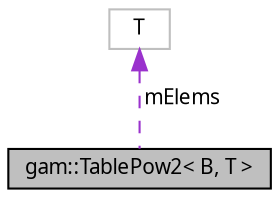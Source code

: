 digraph "gam::TablePow2&lt; B, T &gt;"
{
 // LATEX_PDF_SIZE
  bgcolor="transparent";
  edge [fontname="FreeSans.ttf",fontsize="10",labelfontname="FreeSans.ttf",labelfontsize="10"];
  node [fontname="FreeSans.ttf",fontsize="10",shape=record];
  Node1 [label="gam::TablePow2\< B, T \>",height=0.2,width=0.4,color="black", fillcolor="grey75", style="filled", fontcolor="black",tooltip="Fixed-size power of 2 table supporting fixed point lookup."];
  Node2 -> Node1 [dir="back",color="darkorchid3",fontsize="10",style="dashed",label=" mElems" ,fontname="FreeSans.ttf"];
  Node2 [label="T",height=0.2,width=0.4,color="grey75",tooltip=" "];
}

